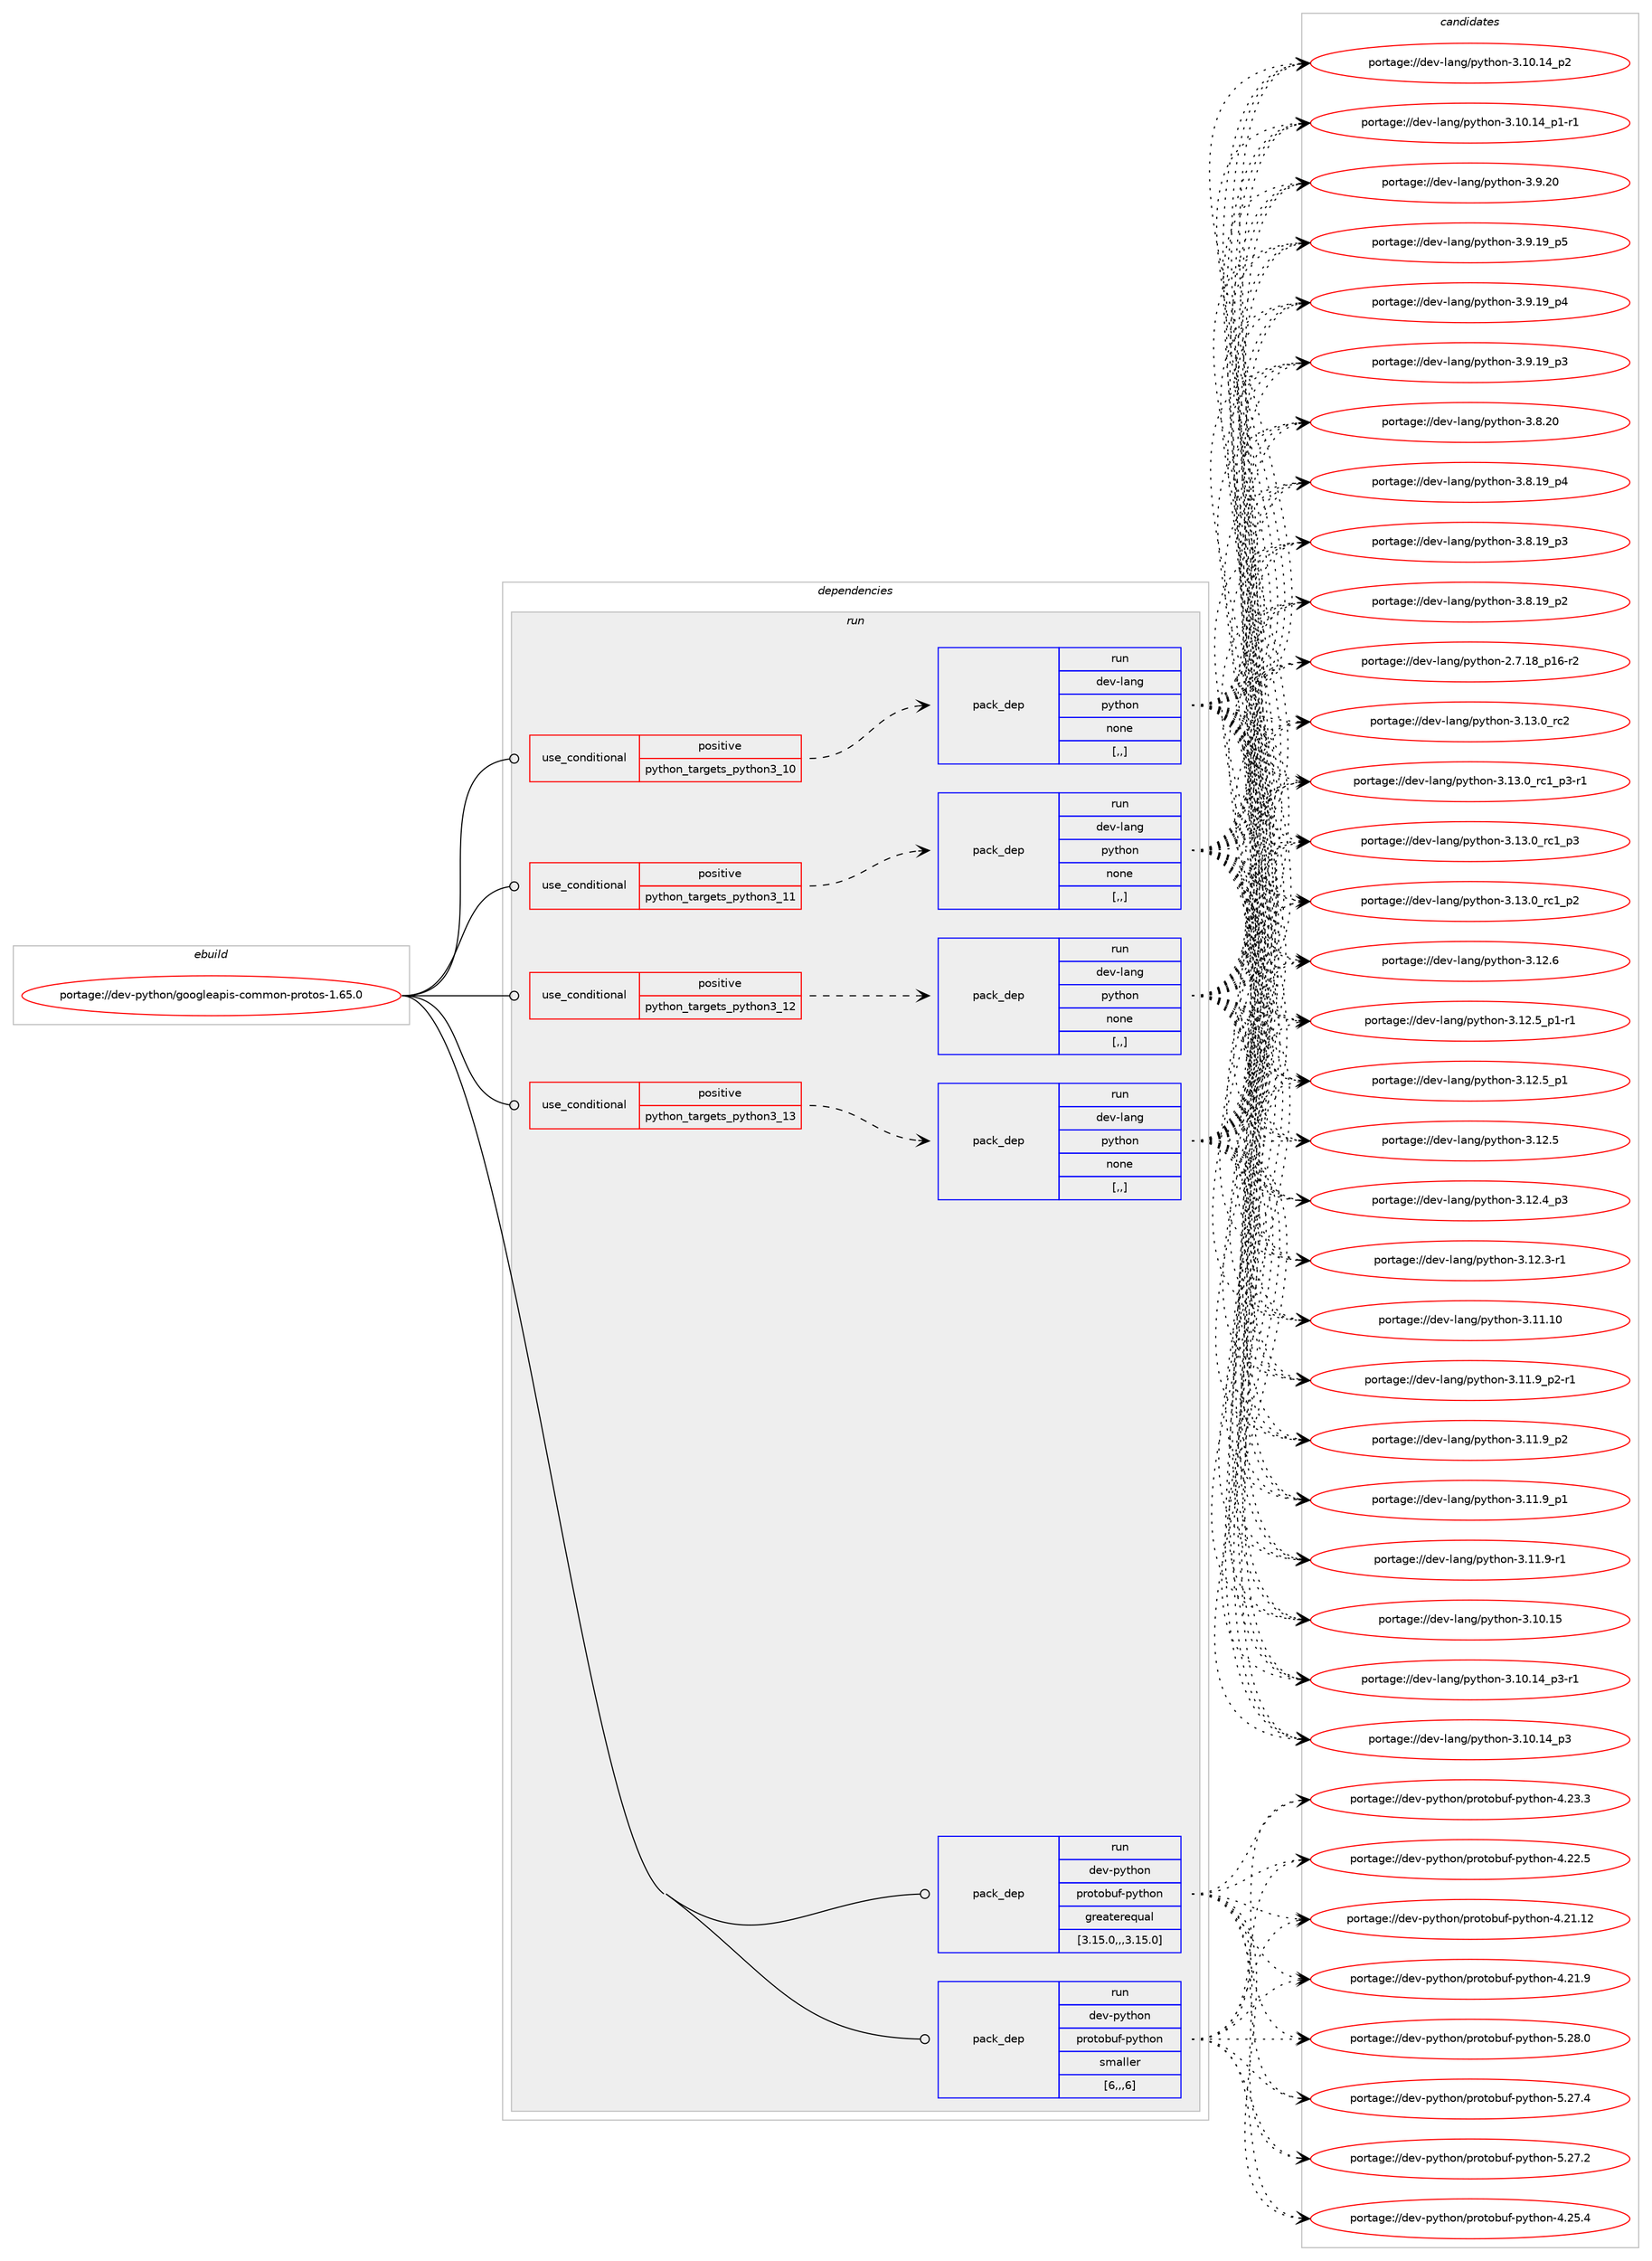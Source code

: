 digraph prolog {

# *************
# Graph options
# *************

newrank=true;
concentrate=true;
compound=true;
graph [rankdir=LR,fontname=Helvetica,fontsize=10,ranksep=1.5];#, ranksep=2.5, nodesep=0.2];
edge  [arrowhead=vee];
node  [fontname=Helvetica,fontsize=10];

# **********
# The ebuild
# **********

subgraph cluster_leftcol {
color=gray;
label=<<i>ebuild</i>>;
id [label="portage://dev-python/googleapis-common-protos-1.65.0", color=red, width=4, href="../dev-python/googleapis-common-protos-1.65.0.svg"];
}

# ****************
# The dependencies
# ****************

subgraph cluster_midcol {
color=gray;
label=<<i>dependencies</i>>;
subgraph cluster_compile {
fillcolor="#eeeeee";
style=filled;
label=<<i>compile</i>>;
}
subgraph cluster_compileandrun {
fillcolor="#eeeeee";
style=filled;
label=<<i>compile and run</i>>;
}
subgraph cluster_run {
fillcolor="#eeeeee";
style=filled;
label=<<i>run</i>>;
subgraph cond163454 {
dependency641538 [label=<<TABLE BORDER="0" CELLBORDER="1" CELLSPACING="0" CELLPADDING="4"><TR><TD ROWSPAN="3" CELLPADDING="10">use_conditional</TD></TR><TR><TD>positive</TD></TR><TR><TD>python_targets_python3_10</TD></TR></TABLE>>, shape=none, color=red];
subgraph pack473265 {
dependency641539 [label=<<TABLE BORDER="0" CELLBORDER="1" CELLSPACING="0" CELLPADDING="4" WIDTH="220"><TR><TD ROWSPAN="6" CELLPADDING="30">pack_dep</TD></TR><TR><TD WIDTH="110">run</TD></TR><TR><TD>dev-lang</TD></TR><TR><TD>python</TD></TR><TR><TD>none</TD></TR><TR><TD>[,,]</TD></TR></TABLE>>, shape=none, color=blue];
}
dependency641538:e -> dependency641539:w [weight=20,style="dashed",arrowhead="vee"];
}
id:e -> dependency641538:w [weight=20,style="solid",arrowhead="odot"];
subgraph cond163455 {
dependency641540 [label=<<TABLE BORDER="0" CELLBORDER="1" CELLSPACING="0" CELLPADDING="4"><TR><TD ROWSPAN="3" CELLPADDING="10">use_conditional</TD></TR><TR><TD>positive</TD></TR><TR><TD>python_targets_python3_11</TD></TR></TABLE>>, shape=none, color=red];
subgraph pack473266 {
dependency641541 [label=<<TABLE BORDER="0" CELLBORDER="1" CELLSPACING="0" CELLPADDING="4" WIDTH="220"><TR><TD ROWSPAN="6" CELLPADDING="30">pack_dep</TD></TR><TR><TD WIDTH="110">run</TD></TR><TR><TD>dev-lang</TD></TR><TR><TD>python</TD></TR><TR><TD>none</TD></TR><TR><TD>[,,]</TD></TR></TABLE>>, shape=none, color=blue];
}
dependency641540:e -> dependency641541:w [weight=20,style="dashed",arrowhead="vee"];
}
id:e -> dependency641540:w [weight=20,style="solid",arrowhead="odot"];
subgraph cond163456 {
dependency641542 [label=<<TABLE BORDER="0" CELLBORDER="1" CELLSPACING="0" CELLPADDING="4"><TR><TD ROWSPAN="3" CELLPADDING="10">use_conditional</TD></TR><TR><TD>positive</TD></TR><TR><TD>python_targets_python3_12</TD></TR></TABLE>>, shape=none, color=red];
subgraph pack473267 {
dependency641543 [label=<<TABLE BORDER="0" CELLBORDER="1" CELLSPACING="0" CELLPADDING="4" WIDTH="220"><TR><TD ROWSPAN="6" CELLPADDING="30">pack_dep</TD></TR><TR><TD WIDTH="110">run</TD></TR><TR><TD>dev-lang</TD></TR><TR><TD>python</TD></TR><TR><TD>none</TD></TR><TR><TD>[,,]</TD></TR></TABLE>>, shape=none, color=blue];
}
dependency641542:e -> dependency641543:w [weight=20,style="dashed",arrowhead="vee"];
}
id:e -> dependency641542:w [weight=20,style="solid",arrowhead="odot"];
subgraph cond163457 {
dependency641544 [label=<<TABLE BORDER="0" CELLBORDER="1" CELLSPACING="0" CELLPADDING="4"><TR><TD ROWSPAN="3" CELLPADDING="10">use_conditional</TD></TR><TR><TD>positive</TD></TR><TR><TD>python_targets_python3_13</TD></TR></TABLE>>, shape=none, color=red];
subgraph pack473268 {
dependency641545 [label=<<TABLE BORDER="0" CELLBORDER="1" CELLSPACING="0" CELLPADDING="4" WIDTH="220"><TR><TD ROWSPAN="6" CELLPADDING="30">pack_dep</TD></TR><TR><TD WIDTH="110">run</TD></TR><TR><TD>dev-lang</TD></TR><TR><TD>python</TD></TR><TR><TD>none</TD></TR><TR><TD>[,,]</TD></TR></TABLE>>, shape=none, color=blue];
}
dependency641544:e -> dependency641545:w [weight=20,style="dashed",arrowhead="vee"];
}
id:e -> dependency641544:w [weight=20,style="solid",arrowhead="odot"];
subgraph pack473269 {
dependency641546 [label=<<TABLE BORDER="0" CELLBORDER="1" CELLSPACING="0" CELLPADDING="4" WIDTH="220"><TR><TD ROWSPAN="6" CELLPADDING="30">pack_dep</TD></TR><TR><TD WIDTH="110">run</TD></TR><TR><TD>dev-python</TD></TR><TR><TD>protobuf-python</TD></TR><TR><TD>greaterequal</TD></TR><TR><TD>[3.15.0,,,3.15.0]</TD></TR></TABLE>>, shape=none, color=blue];
}
id:e -> dependency641546:w [weight=20,style="solid",arrowhead="odot"];
subgraph pack473270 {
dependency641547 [label=<<TABLE BORDER="0" CELLBORDER="1" CELLSPACING="0" CELLPADDING="4" WIDTH="220"><TR><TD ROWSPAN="6" CELLPADDING="30">pack_dep</TD></TR><TR><TD WIDTH="110">run</TD></TR><TR><TD>dev-python</TD></TR><TR><TD>protobuf-python</TD></TR><TR><TD>smaller</TD></TR><TR><TD>[6,,,6]</TD></TR></TABLE>>, shape=none, color=blue];
}
id:e -> dependency641547:w [weight=20,style="solid",arrowhead="odot"];
}
}

# **************
# The candidates
# **************

subgraph cluster_choices {
rank=same;
color=gray;
label=<<i>candidates</i>>;

subgraph choice473265 {
color=black;
nodesep=1;
choice10010111845108971101034711212111610411111045514649514648951149950 [label="portage://dev-lang/python-3.13.0_rc2", color=red, width=4,href="../dev-lang/python-3.13.0_rc2.svg"];
choice1001011184510897110103471121211161041111104551464951464895114994995112514511449 [label="portage://dev-lang/python-3.13.0_rc1_p3-r1", color=red, width=4,href="../dev-lang/python-3.13.0_rc1_p3-r1.svg"];
choice100101118451089711010347112121116104111110455146495146489511499499511251 [label="portage://dev-lang/python-3.13.0_rc1_p3", color=red, width=4,href="../dev-lang/python-3.13.0_rc1_p3.svg"];
choice100101118451089711010347112121116104111110455146495146489511499499511250 [label="portage://dev-lang/python-3.13.0_rc1_p2", color=red, width=4,href="../dev-lang/python-3.13.0_rc1_p2.svg"];
choice10010111845108971101034711212111610411111045514649504654 [label="portage://dev-lang/python-3.12.6", color=red, width=4,href="../dev-lang/python-3.12.6.svg"];
choice1001011184510897110103471121211161041111104551464950465395112494511449 [label="portage://dev-lang/python-3.12.5_p1-r1", color=red, width=4,href="../dev-lang/python-3.12.5_p1-r1.svg"];
choice100101118451089711010347112121116104111110455146495046539511249 [label="portage://dev-lang/python-3.12.5_p1", color=red, width=4,href="../dev-lang/python-3.12.5_p1.svg"];
choice10010111845108971101034711212111610411111045514649504653 [label="portage://dev-lang/python-3.12.5", color=red, width=4,href="../dev-lang/python-3.12.5.svg"];
choice100101118451089711010347112121116104111110455146495046529511251 [label="portage://dev-lang/python-3.12.4_p3", color=red, width=4,href="../dev-lang/python-3.12.4_p3.svg"];
choice100101118451089711010347112121116104111110455146495046514511449 [label="portage://dev-lang/python-3.12.3-r1", color=red, width=4,href="../dev-lang/python-3.12.3-r1.svg"];
choice1001011184510897110103471121211161041111104551464949464948 [label="portage://dev-lang/python-3.11.10", color=red, width=4,href="../dev-lang/python-3.11.10.svg"];
choice1001011184510897110103471121211161041111104551464949465795112504511449 [label="portage://dev-lang/python-3.11.9_p2-r1", color=red, width=4,href="../dev-lang/python-3.11.9_p2-r1.svg"];
choice100101118451089711010347112121116104111110455146494946579511250 [label="portage://dev-lang/python-3.11.9_p2", color=red, width=4,href="../dev-lang/python-3.11.9_p2.svg"];
choice100101118451089711010347112121116104111110455146494946579511249 [label="portage://dev-lang/python-3.11.9_p1", color=red, width=4,href="../dev-lang/python-3.11.9_p1.svg"];
choice100101118451089711010347112121116104111110455146494946574511449 [label="portage://dev-lang/python-3.11.9-r1", color=red, width=4,href="../dev-lang/python-3.11.9-r1.svg"];
choice1001011184510897110103471121211161041111104551464948464953 [label="portage://dev-lang/python-3.10.15", color=red, width=4,href="../dev-lang/python-3.10.15.svg"];
choice100101118451089711010347112121116104111110455146494846495295112514511449 [label="portage://dev-lang/python-3.10.14_p3-r1", color=red, width=4,href="../dev-lang/python-3.10.14_p3-r1.svg"];
choice10010111845108971101034711212111610411111045514649484649529511251 [label="portage://dev-lang/python-3.10.14_p3", color=red, width=4,href="../dev-lang/python-3.10.14_p3.svg"];
choice10010111845108971101034711212111610411111045514649484649529511250 [label="portage://dev-lang/python-3.10.14_p2", color=red, width=4,href="../dev-lang/python-3.10.14_p2.svg"];
choice100101118451089711010347112121116104111110455146494846495295112494511449 [label="portage://dev-lang/python-3.10.14_p1-r1", color=red, width=4,href="../dev-lang/python-3.10.14_p1-r1.svg"];
choice10010111845108971101034711212111610411111045514657465048 [label="portage://dev-lang/python-3.9.20", color=red, width=4,href="../dev-lang/python-3.9.20.svg"];
choice100101118451089711010347112121116104111110455146574649579511253 [label="portage://dev-lang/python-3.9.19_p5", color=red, width=4,href="../dev-lang/python-3.9.19_p5.svg"];
choice100101118451089711010347112121116104111110455146574649579511252 [label="portage://dev-lang/python-3.9.19_p4", color=red, width=4,href="../dev-lang/python-3.9.19_p4.svg"];
choice100101118451089711010347112121116104111110455146574649579511251 [label="portage://dev-lang/python-3.9.19_p3", color=red, width=4,href="../dev-lang/python-3.9.19_p3.svg"];
choice10010111845108971101034711212111610411111045514656465048 [label="portage://dev-lang/python-3.8.20", color=red, width=4,href="../dev-lang/python-3.8.20.svg"];
choice100101118451089711010347112121116104111110455146564649579511252 [label="portage://dev-lang/python-3.8.19_p4", color=red, width=4,href="../dev-lang/python-3.8.19_p4.svg"];
choice100101118451089711010347112121116104111110455146564649579511251 [label="portage://dev-lang/python-3.8.19_p3", color=red, width=4,href="../dev-lang/python-3.8.19_p3.svg"];
choice100101118451089711010347112121116104111110455146564649579511250 [label="portage://dev-lang/python-3.8.19_p2", color=red, width=4,href="../dev-lang/python-3.8.19_p2.svg"];
choice100101118451089711010347112121116104111110455046554649569511249544511450 [label="portage://dev-lang/python-2.7.18_p16-r2", color=red, width=4,href="../dev-lang/python-2.7.18_p16-r2.svg"];
dependency641539:e -> choice10010111845108971101034711212111610411111045514649514648951149950:w [style=dotted,weight="100"];
dependency641539:e -> choice1001011184510897110103471121211161041111104551464951464895114994995112514511449:w [style=dotted,weight="100"];
dependency641539:e -> choice100101118451089711010347112121116104111110455146495146489511499499511251:w [style=dotted,weight="100"];
dependency641539:e -> choice100101118451089711010347112121116104111110455146495146489511499499511250:w [style=dotted,weight="100"];
dependency641539:e -> choice10010111845108971101034711212111610411111045514649504654:w [style=dotted,weight="100"];
dependency641539:e -> choice1001011184510897110103471121211161041111104551464950465395112494511449:w [style=dotted,weight="100"];
dependency641539:e -> choice100101118451089711010347112121116104111110455146495046539511249:w [style=dotted,weight="100"];
dependency641539:e -> choice10010111845108971101034711212111610411111045514649504653:w [style=dotted,weight="100"];
dependency641539:e -> choice100101118451089711010347112121116104111110455146495046529511251:w [style=dotted,weight="100"];
dependency641539:e -> choice100101118451089711010347112121116104111110455146495046514511449:w [style=dotted,weight="100"];
dependency641539:e -> choice1001011184510897110103471121211161041111104551464949464948:w [style=dotted,weight="100"];
dependency641539:e -> choice1001011184510897110103471121211161041111104551464949465795112504511449:w [style=dotted,weight="100"];
dependency641539:e -> choice100101118451089711010347112121116104111110455146494946579511250:w [style=dotted,weight="100"];
dependency641539:e -> choice100101118451089711010347112121116104111110455146494946579511249:w [style=dotted,weight="100"];
dependency641539:e -> choice100101118451089711010347112121116104111110455146494946574511449:w [style=dotted,weight="100"];
dependency641539:e -> choice1001011184510897110103471121211161041111104551464948464953:w [style=dotted,weight="100"];
dependency641539:e -> choice100101118451089711010347112121116104111110455146494846495295112514511449:w [style=dotted,weight="100"];
dependency641539:e -> choice10010111845108971101034711212111610411111045514649484649529511251:w [style=dotted,weight="100"];
dependency641539:e -> choice10010111845108971101034711212111610411111045514649484649529511250:w [style=dotted,weight="100"];
dependency641539:e -> choice100101118451089711010347112121116104111110455146494846495295112494511449:w [style=dotted,weight="100"];
dependency641539:e -> choice10010111845108971101034711212111610411111045514657465048:w [style=dotted,weight="100"];
dependency641539:e -> choice100101118451089711010347112121116104111110455146574649579511253:w [style=dotted,weight="100"];
dependency641539:e -> choice100101118451089711010347112121116104111110455146574649579511252:w [style=dotted,weight="100"];
dependency641539:e -> choice100101118451089711010347112121116104111110455146574649579511251:w [style=dotted,weight="100"];
dependency641539:e -> choice10010111845108971101034711212111610411111045514656465048:w [style=dotted,weight="100"];
dependency641539:e -> choice100101118451089711010347112121116104111110455146564649579511252:w [style=dotted,weight="100"];
dependency641539:e -> choice100101118451089711010347112121116104111110455146564649579511251:w [style=dotted,weight="100"];
dependency641539:e -> choice100101118451089711010347112121116104111110455146564649579511250:w [style=dotted,weight="100"];
dependency641539:e -> choice100101118451089711010347112121116104111110455046554649569511249544511450:w [style=dotted,weight="100"];
}
subgraph choice473266 {
color=black;
nodesep=1;
choice10010111845108971101034711212111610411111045514649514648951149950 [label="portage://dev-lang/python-3.13.0_rc2", color=red, width=4,href="../dev-lang/python-3.13.0_rc2.svg"];
choice1001011184510897110103471121211161041111104551464951464895114994995112514511449 [label="portage://dev-lang/python-3.13.0_rc1_p3-r1", color=red, width=4,href="../dev-lang/python-3.13.0_rc1_p3-r1.svg"];
choice100101118451089711010347112121116104111110455146495146489511499499511251 [label="portage://dev-lang/python-3.13.0_rc1_p3", color=red, width=4,href="../dev-lang/python-3.13.0_rc1_p3.svg"];
choice100101118451089711010347112121116104111110455146495146489511499499511250 [label="portage://dev-lang/python-3.13.0_rc1_p2", color=red, width=4,href="../dev-lang/python-3.13.0_rc1_p2.svg"];
choice10010111845108971101034711212111610411111045514649504654 [label="portage://dev-lang/python-3.12.6", color=red, width=4,href="../dev-lang/python-3.12.6.svg"];
choice1001011184510897110103471121211161041111104551464950465395112494511449 [label="portage://dev-lang/python-3.12.5_p1-r1", color=red, width=4,href="../dev-lang/python-3.12.5_p1-r1.svg"];
choice100101118451089711010347112121116104111110455146495046539511249 [label="portage://dev-lang/python-3.12.5_p1", color=red, width=4,href="../dev-lang/python-3.12.5_p1.svg"];
choice10010111845108971101034711212111610411111045514649504653 [label="portage://dev-lang/python-3.12.5", color=red, width=4,href="../dev-lang/python-3.12.5.svg"];
choice100101118451089711010347112121116104111110455146495046529511251 [label="portage://dev-lang/python-3.12.4_p3", color=red, width=4,href="../dev-lang/python-3.12.4_p3.svg"];
choice100101118451089711010347112121116104111110455146495046514511449 [label="portage://dev-lang/python-3.12.3-r1", color=red, width=4,href="../dev-lang/python-3.12.3-r1.svg"];
choice1001011184510897110103471121211161041111104551464949464948 [label="portage://dev-lang/python-3.11.10", color=red, width=4,href="../dev-lang/python-3.11.10.svg"];
choice1001011184510897110103471121211161041111104551464949465795112504511449 [label="portage://dev-lang/python-3.11.9_p2-r1", color=red, width=4,href="../dev-lang/python-3.11.9_p2-r1.svg"];
choice100101118451089711010347112121116104111110455146494946579511250 [label="portage://dev-lang/python-3.11.9_p2", color=red, width=4,href="../dev-lang/python-3.11.9_p2.svg"];
choice100101118451089711010347112121116104111110455146494946579511249 [label="portage://dev-lang/python-3.11.9_p1", color=red, width=4,href="../dev-lang/python-3.11.9_p1.svg"];
choice100101118451089711010347112121116104111110455146494946574511449 [label="portage://dev-lang/python-3.11.9-r1", color=red, width=4,href="../dev-lang/python-3.11.9-r1.svg"];
choice1001011184510897110103471121211161041111104551464948464953 [label="portage://dev-lang/python-3.10.15", color=red, width=4,href="../dev-lang/python-3.10.15.svg"];
choice100101118451089711010347112121116104111110455146494846495295112514511449 [label="portage://dev-lang/python-3.10.14_p3-r1", color=red, width=4,href="../dev-lang/python-3.10.14_p3-r1.svg"];
choice10010111845108971101034711212111610411111045514649484649529511251 [label="portage://dev-lang/python-3.10.14_p3", color=red, width=4,href="../dev-lang/python-3.10.14_p3.svg"];
choice10010111845108971101034711212111610411111045514649484649529511250 [label="portage://dev-lang/python-3.10.14_p2", color=red, width=4,href="../dev-lang/python-3.10.14_p2.svg"];
choice100101118451089711010347112121116104111110455146494846495295112494511449 [label="portage://dev-lang/python-3.10.14_p1-r1", color=red, width=4,href="../dev-lang/python-3.10.14_p1-r1.svg"];
choice10010111845108971101034711212111610411111045514657465048 [label="portage://dev-lang/python-3.9.20", color=red, width=4,href="../dev-lang/python-3.9.20.svg"];
choice100101118451089711010347112121116104111110455146574649579511253 [label="portage://dev-lang/python-3.9.19_p5", color=red, width=4,href="../dev-lang/python-3.9.19_p5.svg"];
choice100101118451089711010347112121116104111110455146574649579511252 [label="portage://dev-lang/python-3.9.19_p4", color=red, width=4,href="../dev-lang/python-3.9.19_p4.svg"];
choice100101118451089711010347112121116104111110455146574649579511251 [label="portage://dev-lang/python-3.9.19_p3", color=red, width=4,href="../dev-lang/python-3.9.19_p3.svg"];
choice10010111845108971101034711212111610411111045514656465048 [label="portage://dev-lang/python-3.8.20", color=red, width=4,href="../dev-lang/python-3.8.20.svg"];
choice100101118451089711010347112121116104111110455146564649579511252 [label="portage://dev-lang/python-3.8.19_p4", color=red, width=4,href="../dev-lang/python-3.8.19_p4.svg"];
choice100101118451089711010347112121116104111110455146564649579511251 [label="portage://dev-lang/python-3.8.19_p3", color=red, width=4,href="../dev-lang/python-3.8.19_p3.svg"];
choice100101118451089711010347112121116104111110455146564649579511250 [label="portage://dev-lang/python-3.8.19_p2", color=red, width=4,href="../dev-lang/python-3.8.19_p2.svg"];
choice100101118451089711010347112121116104111110455046554649569511249544511450 [label="portage://dev-lang/python-2.7.18_p16-r2", color=red, width=4,href="../dev-lang/python-2.7.18_p16-r2.svg"];
dependency641541:e -> choice10010111845108971101034711212111610411111045514649514648951149950:w [style=dotted,weight="100"];
dependency641541:e -> choice1001011184510897110103471121211161041111104551464951464895114994995112514511449:w [style=dotted,weight="100"];
dependency641541:e -> choice100101118451089711010347112121116104111110455146495146489511499499511251:w [style=dotted,weight="100"];
dependency641541:e -> choice100101118451089711010347112121116104111110455146495146489511499499511250:w [style=dotted,weight="100"];
dependency641541:e -> choice10010111845108971101034711212111610411111045514649504654:w [style=dotted,weight="100"];
dependency641541:e -> choice1001011184510897110103471121211161041111104551464950465395112494511449:w [style=dotted,weight="100"];
dependency641541:e -> choice100101118451089711010347112121116104111110455146495046539511249:w [style=dotted,weight="100"];
dependency641541:e -> choice10010111845108971101034711212111610411111045514649504653:w [style=dotted,weight="100"];
dependency641541:e -> choice100101118451089711010347112121116104111110455146495046529511251:w [style=dotted,weight="100"];
dependency641541:e -> choice100101118451089711010347112121116104111110455146495046514511449:w [style=dotted,weight="100"];
dependency641541:e -> choice1001011184510897110103471121211161041111104551464949464948:w [style=dotted,weight="100"];
dependency641541:e -> choice1001011184510897110103471121211161041111104551464949465795112504511449:w [style=dotted,weight="100"];
dependency641541:e -> choice100101118451089711010347112121116104111110455146494946579511250:w [style=dotted,weight="100"];
dependency641541:e -> choice100101118451089711010347112121116104111110455146494946579511249:w [style=dotted,weight="100"];
dependency641541:e -> choice100101118451089711010347112121116104111110455146494946574511449:w [style=dotted,weight="100"];
dependency641541:e -> choice1001011184510897110103471121211161041111104551464948464953:w [style=dotted,weight="100"];
dependency641541:e -> choice100101118451089711010347112121116104111110455146494846495295112514511449:w [style=dotted,weight="100"];
dependency641541:e -> choice10010111845108971101034711212111610411111045514649484649529511251:w [style=dotted,weight="100"];
dependency641541:e -> choice10010111845108971101034711212111610411111045514649484649529511250:w [style=dotted,weight="100"];
dependency641541:e -> choice100101118451089711010347112121116104111110455146494846495295112494511449:w [style=dotted,weight="100"];
dependency641541:e -> choice10010111845108971101034711212111610411111045514657465048:w [style=dotted,weight="100"];
dependency641541:e -> choice100101118451089711010347112121116104111110455146574649579511253:w [style=dotted,weight="100"];
dependency641541:e -> choice100101118451089711010347112121116104111110455146574649579511252:w [style=dotted,weight="100"];
dependency641541:e -> choice100101118451089711010347112121116104111110455146574649579511251:w [style=dotted,weight="100"];
dependency641541:e -> choice10010111845108971101034711212111610411111045514656465048:w [style=dotted,weight="100"];
dependency641541:e -> choice100101118451089711010347112121116104111110455146564649579511252:w [style=dotted,weight="100"];
dependency641541:e -> choice100101118451089711010347112121116104111110455146564649579511251:w [style=dotted,weight="100"];
dependency641541:e -> choice100101118451089711010347112121116104111110455146564649579511250:w [style=dotted,weight="100"];
dependency641541:e -> choice100101118451089711010347112121116104111110455046554649569511249544511450:w [style=dotted,weight="100"];
}
subgraph choice473267 {
color=black;
nodesep=1;
choice10010111845108971101034711212111610411111045514649514648951149950 [label="portage://dev-lang/python-3.13.0_rc2", color=red, width=4,href="../dev-lang/python-3.13.0_rc2.svg"];
choice1001011184510897110103471121211161041111104551464951464895114994995112514511449 [label="portage://dev-lang/python-3.13.0_rc1_p3-r1", color=red, width=4,href="../dev-lang/python-3.13.0_rc1_p3-r1.svg"];
choice100101118451089711010347112121116104111110455146495146489511499499511251 [label="portage://dev-lang/python-3.13.0_rc1_p3", color=red, width=4,href="../dev-lang/python-3.13.0_rc1_p3.svg"];
choice100101118451089711010347112121116104111110455146495146489511499499511250 [label="portage://dev-lang/python-3.13.0_rc1_p2", color=red, width=4,href="../dev-lang/python-3.13.0_rc1_p2.svg"];
choice10010111845108971101034711212111610411111045514649504654 [label="portage://dev-lang/python-3.12.6", color=red, width=4,href="../dev-lang/python-3.12.6.svg"];
choice1001011184510897110103471121211161041111104551464950465395112494511449 [label="portage://dev-lang/python-3.12.5_p1-r1", color=red, width=4,href="../dev-lang/python-3.12.5_p1-r1.svg"];
choice100101118451089711010347112121116104111110455146495046539511249 [label="portage://dev-lang/python-3.12.5_p1", color=red, width=4,href="../dev-lang/python-3.12.5_p1.svg"];
choice10010111845108971101034711212111610411111045514649504653 [label="portage://dev-lang/python-3.12.5", color=red, width=4,href="../dev-lang/python-3.12.5.svg"];
choice100101118451089711010347112121116104111110455146495046529511251 [label="portage://dev-lang/python-3.12.4_p3", color=red, width=4,href="../dev-lang/python-3.12.4_p3.svg"];
choice100101118451089711010347112121116104111110455146495046514511449 [label="portage://dev-lang/python-3.12.3-r1", color=red, width=4,href="../dev-lang/python-3.12.3-r1.svg"];
choice1001011184510897110103471121211161041111104551464949464948 [label="portage://dev-lang/python-3.11.10", color=red, width=4,href="../dev-lang/python-3.11.10.svg"];
choice1001011184510897110103471121211161041111104551464949465795112504511449 [label="portage://dev-lang/python-3.11.9_p2-r1", color=red, width=4,href="../dev-lang/python-3.11.9_p2-r1.svg"];
choice100101118451089711010347112121116104111110455146494946579511250 [label="portage://dev-lang/python-3.11.9_p2", color=red, width=4,href="../dev-lang/python-3.11.9_p2.svg"];
choice100101118451089711010347112121116104111110455146494946579511249 [label="portage://dev-lang/python-3.11.9_p1", color=red, width=4,href="../dev-lang/python-3.11.9_p1.svg"];
choice100101118451089711010347112121116104111110455146494946574511449 [label="portage://dev-lang/python-3.11.9-r1", color=red, width=4,href="../dev-lang/python-3.11.9-r1.svg"];
choice1001011184510897110103471121211161041111104551464948464953 [label="portage://dev-lang/python-3.10.15", color=red, width=4,href="../dev-lang/python-3.10.15.svg"];
choice100101118451089711010347112121116104111110455146494846495295112514511449 [label="portage://dev-lang/python-3.10.14_p3-r1", color=red, width=4,href="../dev-lang/python-3.10.14_p3-r1.svg"];
choice10010111845108971101034711212111610411111045514649484649529511251 [label="portage://dev-lang/python-3.10.14_p3", color=red, width=4,href="../dev-lang/python-3.10.14_p3.svg"];
choice10010111845108971101034711212111610411111045514649484649529511250 [label="portage://dev-lang/python-3.10.14_p2", color=red, width=4,href="../dev-lang/python-3.10.14_p2.svg"];
choice100101118451089711010347112121116104111110455146494846495295112494511449 [label="portage://dev-lang/python-3.10.14_p1-r1", color=red, width=4,href="../dev-lang/python-3.10.14_p1-r1.svg"];
choice10010111845108971101034711212111610411111045514657465048 [label="portage://dev-lang/python-3.9.20", color=red, width=4,href="../dev-lang/python-3.9.20.svg"];
choice100101118451089711010347112121116104111110455146574649579511253 [label="portage://dev-lang/python-3.9.19_p5", color=red, width=4,href="../dev-lang/python-3.9.19_p5.svg"];
choice100101118451089711010347112121116104111110455146574649579511252 [label="portage://dev-lang/python-3.9.19_p4", color=red, width=4,href="../dev-lang/python-3.9.19_p4.svg"];
choice100101118451089711010347112121116104111110455146574649579511251 [label="portage://dev-lang/python-3.9.19_p3", color=red, width=4,href="../dev-lang/python-3.9.19_p3.svg"];
choice10010111845108971101034711212111610411111045514656465048 [label="portage://dev-lang/python-3.8.20", color=red, width=4,href="../dev-lang/python-3.8.20.svg"];
choice100101118451089711010347112121116104111110455146564649579511252 [label="portage://dev-lang/python-3.8.19_p4", color=red, width=4,href="../dev-lang/python-3.8.19_p4.svg"];
choice100101118451089711010347112121116104111110455146564649579511251 [label="portage://dev-lang/python-3.8.19_p3", color=red, width=4,href="../dev-lang/python-3.8.19_p3.svg"];
choice100101118451089711010347112121116104111110455146564649579511250 [label="portage://dev-lang/python-3.8.19_p2", color=red, width=4,href="../dev-lang/python-3.8.19_p2.svg"];
choice100101118451089711010347112121116104111110455046554649569511249544511450 [label="portage://dev-lang/python-2.7.18_p16-r2", color=red, width=4,href="../dev-lang/python-2.7.18_p16-r2.svg"];
dependency641543:e -> choice10010111845108971101034711212111610411111045514649514648951149950:w [style=dotted,weight="100"];
dependency641543:e -> choice1001011184510897110103471121211161041111104551464951464895114994995112514511449:w [style=dotted,weight="100"];
dependency641543:e -> choice100101118451089711010347112121116104111110455146495146489511499499511251:w [style=dotted,weight="100"];
dependency641543:e -> choice100101118451089711010347112121116104111110455146495146489511499499511250:w [style=dotted,weight="100"];
dependency641543:e -> choice10010111845108971101034711212111610411111045514649504654:w [style=dotted,weight="100"];
dependency641543:e -> choice1001011184510897110103471121211161041111104551464950465395112494511449:w [style=dotted,weight="100"];
dependency641543:e -> choice100101118451089711010347112121116104111110455146495046539511249:w [style=dotted,weight="100"];
dependency641543:e -> choice10010111845108971101034711212111610411111045514649504653:w [style=dotted,weight="100"];
dependency641543:e -> choice100101118451089711010347112121116104111110455146495046529511251:w [style=dotted,weight="100"];
dependency641543:e -> choice100101118451089711010347112121116104111110455146495046514511449:w [style=dotted,weight="100"];
dependency641543:e -> choice1001011184510897110103471121211161041111104551464949464948:w [style=dotted,weight="100"];
dependency641543:e -> choice1001011184510897110103471121211161041111104551464949465795112504511449:w [style=dotted,weight="100"];
dependency641543:e -> choice100101118451089711010347112121116104111110455146494946579511250:w [style=dotted,weight="100"];
dependency641543:e -> choice100101118451089711010347112121116104111110455146494946579511249:w [style=dotted,weight="100"];
dependency641543:e -> choice100101118451089711010347112121116104111110455146494946574511449:w [style=dotted,weight="100"];
dependency641543:e -> choice1001011184510897110103471121211161041111104551464948464953:w [style=dotted,weight="100"];
dependency641543:e -> choice100101118451089711010347112121116104111110455146494846495295112514511449:w [style=dotted,weight="100"];
dependency641543:e -> choice10010111845108971101034711212111610411111045514649484649529511251:w [style=dotted,weight="100"];
dependency641543:e -> choice10010111845108971101034711212111610411111045514649484649529511250:w [style=dotted,weight="100"];
dependency641543:e -> choice100101118451089711010347112121116104111110455146494846495295112494511449:w [style=dotted,weight="100"];
dependency641543:e -> choice10010111845108971101034711212111610411111045514657465048:w [style=dotted,weight="100"];
dependency641543:e -> choice100101118451089711010347112121116104111110455146574649579511253:w [style=dotted,weight="100"];
dependency641543:e -> choice100101118451089711010347112121116104111110455146574649579511252:w [style=dotted,weight="100"];
dependency641543:e -> choice100101118451089711010347112121116104111110455146574649579511251:w [style=dotted,weight="100"];
dependency641543:e -> choice10010111845108971101034711212111610411111045514656465048:w [style=dotted,weight="100"];
dependency641543:e -> choice100101118451089711010347112121116104111110455146564649579511252:w [style=dotted,weight="100"];
dependency641543:e -> choice100101118451089711010347112121116104111110455146564649579511251:w [style=dotted,weight="100"];
dependency641543:e -> choice100101118451089711010347112121116104111110455146564649579511250:w [style=dotted,weight="100"];
dependency641543:e -> choice100101118451089711010347112121116104111110455046554649569511249544511450:w [style=dotted,weight="100"];
}
subgraph choice473268 {
color=black;
nodesep=1;
choice10010111845108971101034711212111610411111045514649514648951149950 [label="portage://dev-lang/python-3.13.0_rc2", color=red, width=4,href="../dev-lang/python-3.13.0_rc2.svg"];
choice1001011184510897110103471121211161041111104551464951464895114994995112514511449 [label="portage://dev-lang/python-3.13.0_rc1_p3-r1", color=red, width=4,href="../dev-lang/python-3.13.0_rc1_p3-r1.svg"];
choice100101118451089711010347112121116104111110455146495146489511499499511251 [label="portage://dev-lang/python-3.13.0_rc1_p3", color=red, width=4,href="../dev-lang/python-3.13.0_rc1_p3.svg"];
choice100101118451089711010347112121116104111110455146495146489511499499511250 [label="portage://dev-lang/python-3.13.0_rc1_p2", color=red, width=4,href="../dev-lang/python-3.13.0_rc1_p2.svg"];
choice10010111845108971101034711212111610411111045514649504654 [label="portage://dev-lang/python-3.12.6", color=red, width=4,href="../dev-lang/python-3.12.6.svg"];
choice1001011184510897110103471121211161041111104551464950465395112494511449 [label="portage://dev-lang/python-3.12.5_p1-r1", color=red, width=4,href="../dev-lang/python-3.12.5_p1-r1.svg"];
choice100101118451089711010347112121116104111110455146495046539511249 [label="portage://dev-lang/python-3.12.5_p1", color=red, width=4,href="../dev-lang/python-3.12.5_p1.svg"];
choice10010111845108971101034711212111610411111045514649504653 [label="portage://dev-lang/python-3.12.5", color=red, width=4,href="../dev-lang/python-3.12.5.svg"];
choice100101118451089711010347112121116104111110455146495046529511251 [label="portage://dev-lang/python-3.12.4_p3", color=red, width=4,href="../dev-lang/python-3.12.4_p3.svg"];
choice100101118451089711010347112121116104111110455146495046514511449 [label="portage://dev-lang/python-3.12.3-r1", color=red, width=4,href="../dev-lang/python-3.12.3-r1.svg"];
choice1001011184510897110103471121211161041111104551464949464948 [label="portage://dev-lang/python-3.11.10", color=red, width=4,href="../dev-lang/python-3.11.10.svg"];
choice1001011184510897110103471121211161041111104551464949465795112504511449 [label="portage://dev-lang/python-3.11.9_p2-r1", color=red, width=4,href="../dev-lang/python-3.11.9_p2-r1.svg"];
choice100101118451089711010347112121116104111110455146494946579511250 [label="portage://dev-lang/python-3.11.9_p2", color=red, width=4,href="../dev-lang/python-3.11.9_p2.svg"];
choice100101118451089711010347112121116104111110455146494946579511249 [label="portage://dev-lang/python-3.11.9_p1", color=red, width=4,href="../dev-lang/python-3.11.9_p1.svg"];
choice100101118451089711010347112121116104111110455146494946574511449 [label="portage://dev-lang/python-3.11.9-r1", color=red, width=4,href="../dev-lang/python-3.11.9-r1.svg"];
choice1001011184510897110103471121211161041111104551464948464953 [label="portage://dev-lang/python-3.10.15", color=red, width=4,href="../dev-lang/python-3.10.15.svg"];
choice100101118451089711010347112121116104111110455146494846495295112514511449 [label="portage://dev-lang/python-3.10.14_p3-r1", color=red, width=4,href="../dev-lang/python-3.10.14_p3-r1.svg"];
choice10010111845108971101034711212111610411111045514649484649529511251 [label="portage://dev-lang/python-3.10.14_p3", color=red, width=4,href="../dev-lang/python-3.10.14_p3.svg"];
choice10010111845108971101034711212111610411111045514649484649529511250 [label="portage://dev-lang/python-3.10.14_p2", color=red, width=4,href="../dev-lang/python-3.10.14_p2.svg"];
choice100101118451089711010347112121116104111110455146494846495295112494511449 [label="portage://dev-lang/python-3.10.14_p1-r1", color=red, width=4,href="../dev-lang/python-3.10.14_p1-r1.svg"];
choice10010111845108971101034711212111610411111045514657465048 [label="portage://dev-lang/python-3.9.20", color=red, width=4,href="../dev-lang/python-3.9.20.svg"];
choice100101118451089711010347112121116104111110455146574649579511253 [label="portage://dev-lang/python-3.9.19_p5", color=red, width=4,href="../dev-lang/python-3.9.19_p5.svg"];
choice100101118451089711010347112121116104111110455146574649579511252 [label="portage://dev-lang/python-3.9.19_p4", color=red, width=4,href="../dev-lang/python-3.9.19_p4.svg"];
choice100101118451089711010347112121116104111110455146574649579511251 [label="portage://dev-lang/python-3.9.19_p3", color=red, width=4,href="../dev-lang/python-3.9.19_p3.svg"];
choice10010111845108971101034711212111610411111045514656465048 [label="portage://dev-lang/python-3.8.20", color=red, width=4,href="../dev-lang/python-3.8.20.svg"];
choice100101118451089711010347112121116104111110455146564649579511252 [label="portage://dev-lang/python-3.8.19_p4", color=red, width=4,href="../dev-lang/python-3.8.19_p4.svg"];
choice100101118451089711010347112121116104111110455146564649579511251 [label="portage://dev-lang/python-3.8.19_p3", color=red, width=4,href="../dev-lang/python-3.8.19_p3.svg"];
choice100101118451089711010347112121116104111110455146564649579511250 [label="portage://dev-lang/python-3.8.19_p2", color=red, width=4,href="../dev-lang/python-3.8.19_p2.svg"];
choice100101118451089711010347112121116104111110455046554649569511249544511450 [label="portage://dev-lang/python-2.7.18_p16-r2", color=red, width=4,href="../dev-lang/python-2.7.18_p16-r2.svg"];
dependency641545:e -> choice10010111845108971101034711212111610411111045514649514648951149950:w [style=dotted,weight="100"];
dependency641545:e -> choice1001011184510897110103471121211161041111104551464951464895114994995112514511449:w [style=dotted,weight="100"];
dependency641545:e -> choice100101118451089711010347112121116104111110455146495146489511499499511251:w [style=dotted,weight="100"];
dependency641545:e -> choice100101118451089711010347112121116104111110455146495146489511499499511250:w [style=dotted,weight="100"];
dependency641545:e -> choice10010111845108971101034711212111610411111045514649504654:w [style=dotted,weight="100"];
dependency641545:e -> choice1001011184510897110103471121211161041111104551464950465395112494511449:w [style=dotted,weight="100"];
dependency641545:e -> choice100101118451089711010347112121116104111110455146495046539511249:w [style=dotted,weight="100"];
dependency641545:e -> choice10010111845108971101034711212111610411111045514649504653:w [style=dotted,weight="100"];
dependency641545:e -> choice100101118451089711010347112121116104111110455146495046529511251:w [style=dotted,weight="100"];
dependency641545:e -> choice100101118451089711010347112121116104111110455146495046514511449:w [style=dotted,weight="100"];
dependency641545:e -> choice1001011184510897110103471121211161041111104551464949464948:w [style=dotted,weight="100"];
dependency641545:e -> choice1001011184510897110103471121211161041111104551464949465795112504511449:w [style=dotted,weight="100"];
dependency641545:e -> choice100101118451089711010347112121116104111110455146494946579511250:w [style=dotted,weight="100"];
dependency641545:e -> choice100101118451089711010347112121116104111110455146494946579511249:w [style=dotted,weight="100"];
dependency641545:e -> choice100101118451089711010347112121116104111110455146494946574511449:w [style=dotted,weight="100"];
dependency641545:e -> choice1001011184510897110103471121211161041111104551464948464953:w [style=dotted,weight="100"];
dependency641545:e -> choice100101118451089711010347112121116104111110455146494846495295112514511449:w [style=dotted,weight="100"];
dependency641545:e -> choice10010111845108971101034711212111610411111045514649484649529511251:w [style=dotted,weight="100"];
dependency641545:e -> choice10010111845108971101034711212111610411111045514649484649529511250:w [style=dotted,weight="100"];
dependency641545:e -> choice100101118451089711010347112121116104111110455146494846495295112494511449:w [style=dotted,weight="100"];
dependency641545:e -> choice10010111845108971101034711212111610411111045514657465048:w [style=dotted,weight="100"];
dependency641545:e -> choice100101118451089711010347112121116104111110455146574649579511253:w [style=dotted,weight="100"];
dependency641545:e -> choice100101118451089711010347112121116104111110455146574649579511252:w [style=dotted,weight="100"];
dependency641545:e -> choice100101118451089711010347112121116104111110455146574649579511251:w [style=dotted,weight="100"];
dependency641545:e -> choice10010111845108971101034711212111610411111045514656465048:w [style=dotted,weight="100"];
dependency641545:e -> choice100101118451089711010347112121116104111110455146564649579511252:w [style=dotted,weight="100"];
dependency641545:e -> choice100101118451089711010347112121116104111110455146564649579511251:w [style=dotted,weight="100"];
dependency641545:e -> choice100101118451089711010347112121116104111110455146564649579511250:w [style=dotted,weight="100"];
dependency641545:e -> choice100101118451089711010347112121116104111110455046554649569511249544511450:w [style=dotted,weight="100"];
}
subgraph choice473269 {
color=black;
nodesep=1;
choice1001011184511212111610411111047112114111116111981171024511212111610411111045534650564648 [label="portage://dev-python/protobuf-python-5.28.0", color=red, width=4,href="../dev-python/protobuf-python-5.28.0.svg"];
choice1001011184511212111610411111047112114111116111981171024511212111610411111045534650554652 [label="portage://dev-python/protobuf-python-5.27.4", color=red, width=4,href="../dev-python/protobuf-python-5.27.4.svg"];
choice1001011184511212111610411111047112114111116111981171024511212111610411111045534650554650 [label="portage://dev-python/protobuf-python-5.27.2", color=red, width=4,href="../dev-python/protobuf-python-5.27.2.svg"];
choice1001011184511212111610411111047112114111116111981171024511212111610411111045524650534652 [label="portage://dev-python/protobuf-python-4.25.4", color=red, width=4,href="../dev-python/protobuf-python-4.25.4.svg"];
choice1001011184511212111610411111047112114111116111981171024511212111610411111045524650514651 [label="portage://dev-python/protobuf-python-4.23.3", color=red, width=4,href="../dev-python/protobuf-python-4.23.3.svg"];
choice1001011184511212111610411111047112114111116111981171024511212111610411111045524650504653 [label="portage://dev-python/protobuf-python-4.22.5", color=red, width=4,href="../dev-python/protobuf-python-4.22.5.svg"];
choice100101118451121211161041111104711211411111611198117102451121211161041111104552465049464950 [label="portage://dev-python/protobuf-python-4.21.12", color=red, width=4,href="../dev-python/protobuf-python-4.21.12.svg"];
choice1001011184511212111610411111047112114111116111981171024511212111610411111045524650494657 [label="portage://dev-python/protobuf-python-4.21.9", color=red, width=4,href="../dev-python/protobuf-python-4.21.9.svg"];
dependency641546:e -> choice1001011184511212111610411111047112114111116111981171024511212111610411111045534650564648:w [style=dotted,weight="100"];
dependency641546:e -> choice1001011184511212111610411111047112114111116111981171024511212111610411111045534650554652:w [style=dotted,weight="100"];
dependency641546:e -> choice1001011184511212111610411111047112114111116111981171024511212111610411111045534650554650:w [style=dotted,weight="100"];
dependency641546:e -> choice1001011184511212111610411111047112114111116111981171024511212111610411111045524650534652:w [style=dotted,weight="100"];
dependency641546:e -> choice1001011184511212111610411111047112114111116111981171024511212111610411111045524650514651:w [style=dotted,weight="100"];
dependency641546:e -> choice1001011184511212111610411111047112114111116111981171024511212111610411111045524650504653:w [style=dotted,weight="100"];
dependency641546:e -> choice100101118451121211161041111104711211411111611198117102451121211161041111104552465049464950:w [style=dotted,weight="100"];
dependency641546:e -> choice1001011184511212111610411111047112114111116111981171024511212111610411111045524650494657:w [style=dotted,weight="100"];
}
subgraph choice473270 {
color=black;
nodesep=1;
choice1001011184511212111610411111047112114111116111981171024511212111610411111045534650564648 [label="portage://dev-python/protobuf-python-5.28.0", color=red, width=4,href="../dev-python/protobuf-python-5.28.0.svg"];
choice1001011184511212111610411111047112114111116111981171024511212111610411111045534650554652 [label="portage://dev-python/protobuf-python-5.27.4", color=red, width=4,href="../dev-python/protobuf-python-5.27.4.svg"];
choice1001011184511212111610411111047112114111116111981171024511212111610411111045534650554650 [label="portage://dev-python/protobuf-python-5.27.2", color=red, width=4,href="../dev-python/protobuf-python-5.27.2.svg"];
choice1001011184511212111610411111047112114111116111981171024511212111610411111045524650534652 [label="portage://dev-python/protobuf-python-4.25.4", color=red, width=4,href="../dev-python/protobuf-python-4.25.4.svg"];
choice1001011184511212111610411111047112114111116111981171024511212111610411111045524650514651 [label="portage://dev-python/protobuf-python-4.23.3", color=red, width=4,href="../dev-python/protobuf-python-4.23.3.svg"];
choice1001011184511212111610411111047112114111116111981171024511212111610411111045524650504653 [label="portage://dev-python/protobuf-python-4.22.5", color=red, width=4,href="../dev-python/protobuf-python-4.22.5.svg"];
choice100101118451121211161041111104711211411111611198117102451121211161041111104552465049464950 [label="portage://dev-python/protobuf-python-4.21.12", color=red, width=4,href="../dev-python/protobuf-python-4.21.12.svg"];
choice1001011184511212111610411111047112114111116111981171024511212111610411111045524650494657 [label="portage://dev-python/protobuf-python-4.21.9", color=red, width=4,href="../dev-python/protobuf-python-4.21.9.svg"];
dependency641547:e -> choice1001011184511212111610411111047112114111116111981171024511212111610411111045534650564648:w [style=dotted,weight="100"];
dependency641547:e -> choice1001011184511212111610411111047112114111116111981171024511212111610411111045534650554652:w [style=dotted,weight="100"];
dependency641547:e -> choice1001011184511212111610411111047112114111116111981171024511212111610411111045534650554650:w [style=dotted,weight="100"];
dependency641547:e -> choice1001011184511212111610411111047112114111116111981171024511212111610411111045524650534652:w [style=dotted,weight="100"];
dependency641547:e -> choice1001011184511212111610411111047112114111116111981171024511212111610411111045524650514651:w [style=dotted,weight="100"];
dependency641547:e -> choice1001011184511212111610411111047112114111116111981171024511212111610411111045524650504653:w [style=dotted,weight="100"];
dependency641547:e -> choice100101118451121211161041111104711211411111611198117102451121211161041111104552465049464950:w [style=dotted,weight="100"];
dependency641547:e -> choice1001011184511212111610411111047112114111116111981171024511212111610411111045524650494657:w [style=dotted,weight="100"];
}
}

}

